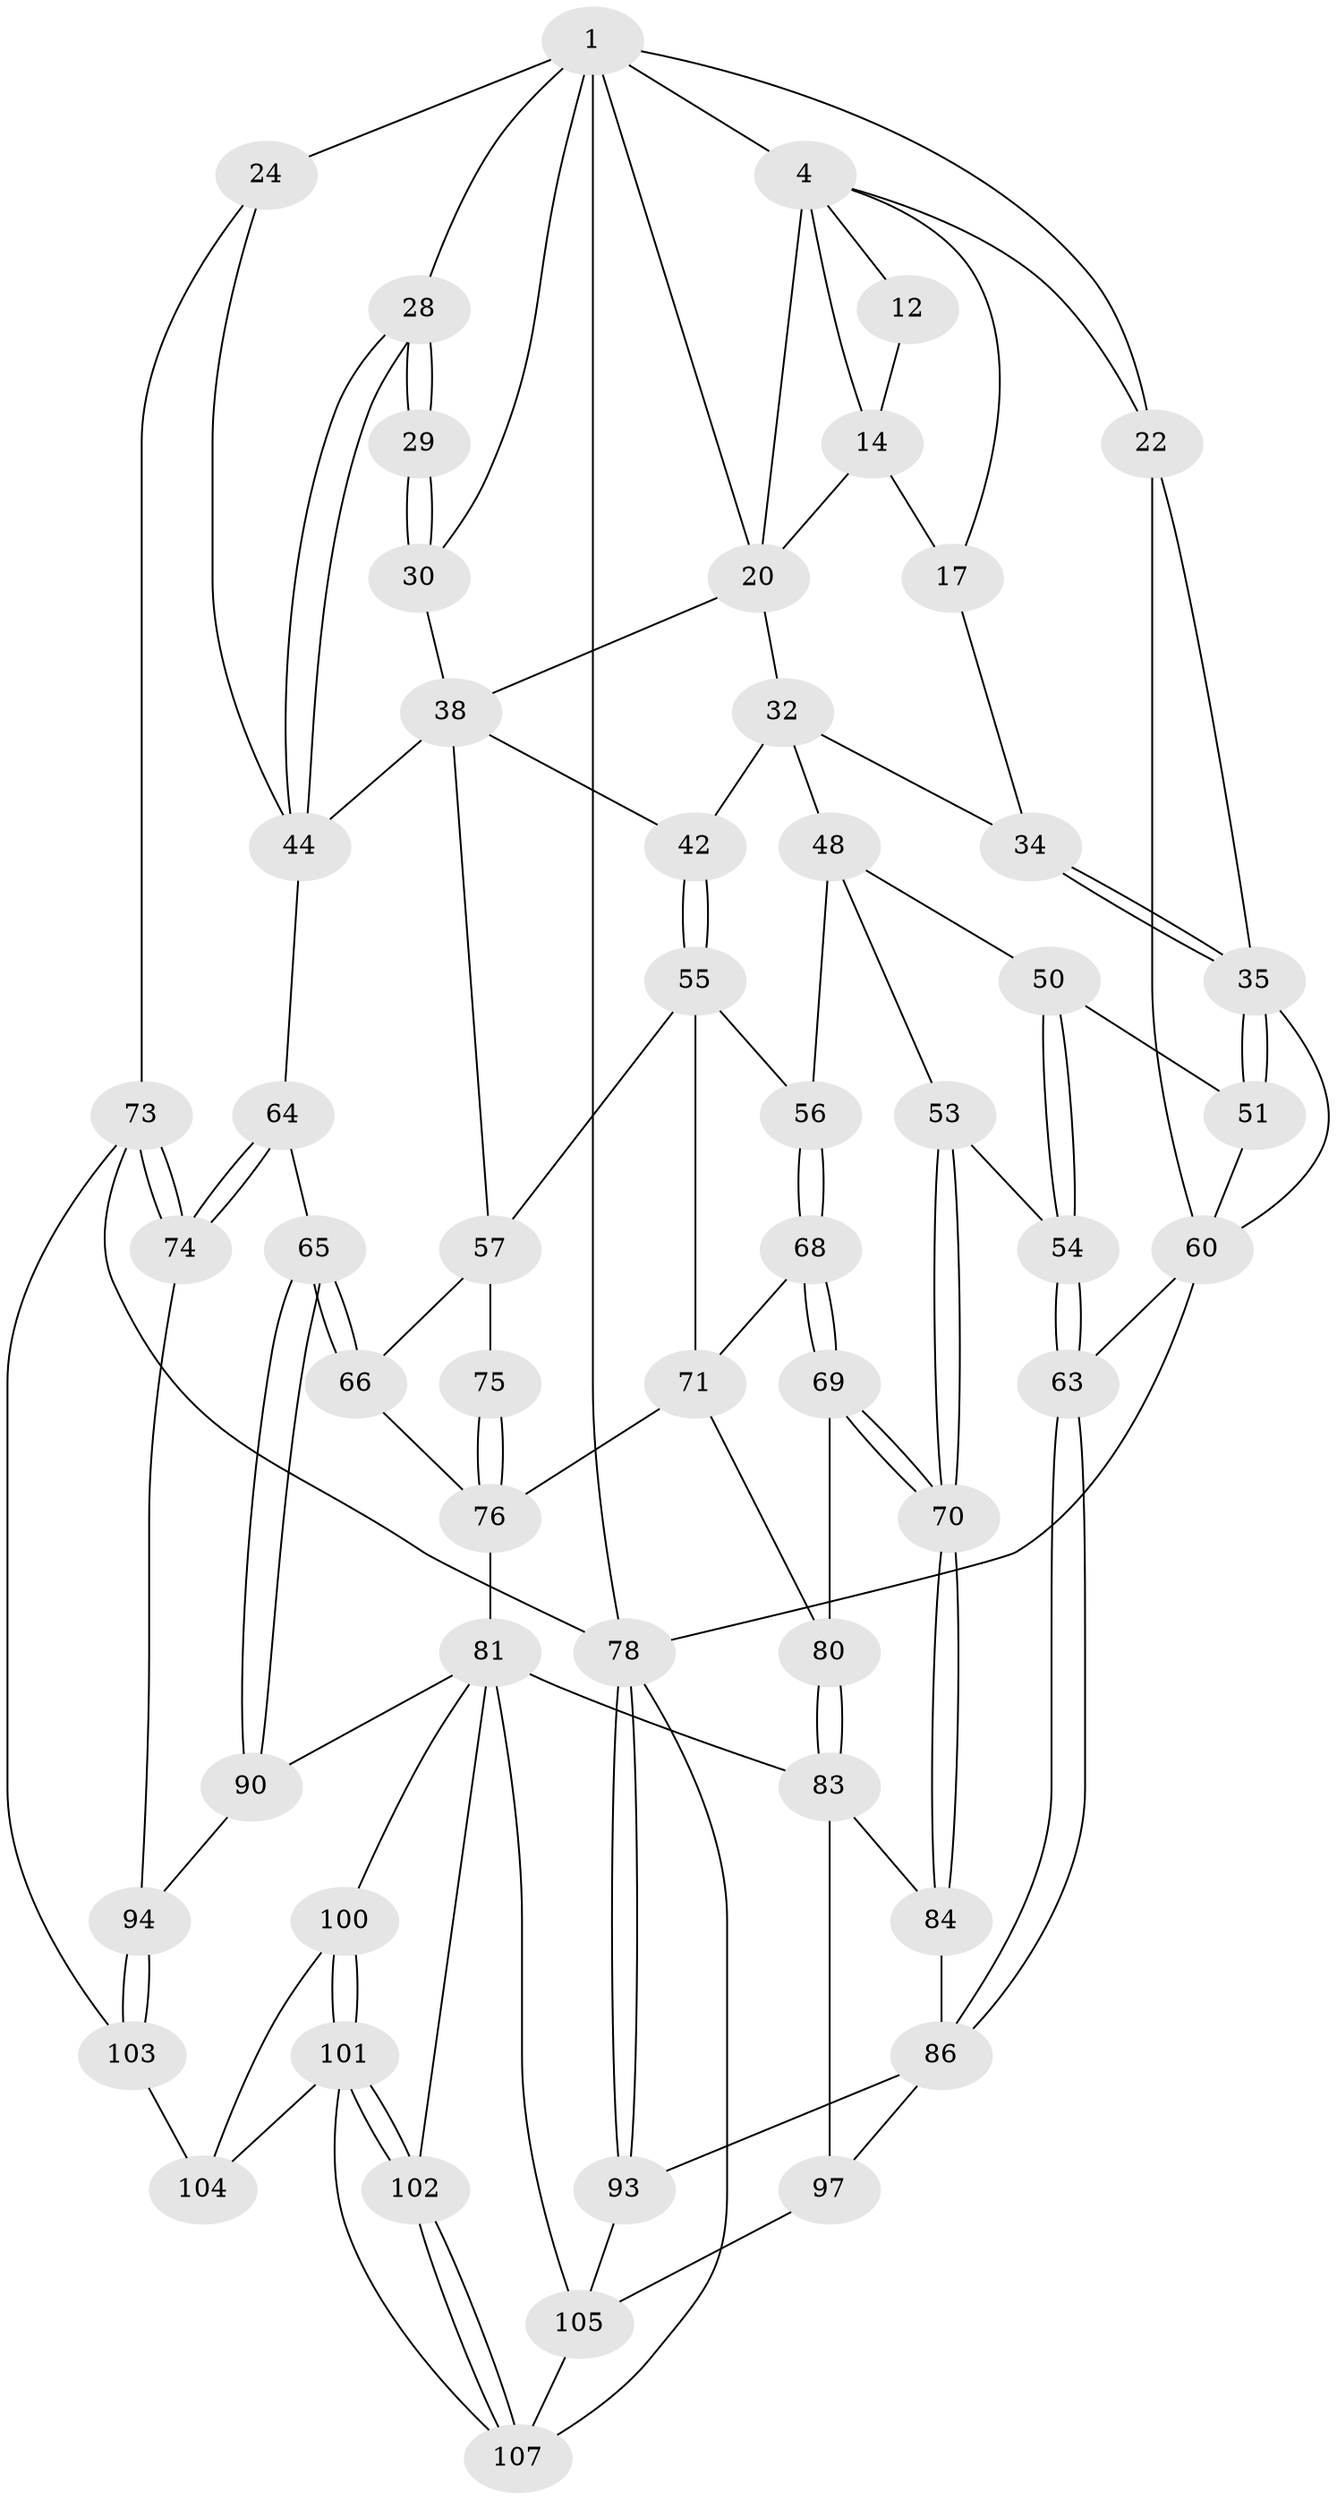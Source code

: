 // original degree distribution, {3: 0.02727272727272727, 5: 0.5909090909090909, 6: 0.19090909090909092, 4: 0.19090909090909092}
// Generated by graph-tools (version 1.1) at 2025/17/03/09/25 04:17:16]
// undirected, 55 vertices, 123 edges
graph export_dot {
graph [start="1"]
  node [color=gray90,style=filled];
  1 [pos="+1+0",super="+2+8"];
  4 [pos="+0+0",super="+10+5"];
  12 [pos="+0.28943912511768694+0.009693934469048324"];
  14 [pos="+0.37176445728090407+0.07550074482334508",super="+26+15"];
  17 [pos="+0.280413128295794+0.15399753141457315",super="+27"];
  20 [pos="+0.5952391360918107+0.025881340972313628",super="+40+21"];
  22 [pos="+0+0.025351176053081008",super="+23"];
  24 [pos="+1+0.07608628737619993",super="+46"];
  28 [pos="+0.9644559479982115+0.20149359148505558"];
  29 [pos="+0.9592559742430664+0.20075150131803599"];
  30 [pos="+0.7294524108071528+0.10988874372899392",super="+37"];
  32 [pos="+0.39332787173085654+0.2604174674797809",super="+33+41"];
  34 [pos="+0.24835448689889347+0.25971969953115265"];
  35 [pos="+0.19264728064563427+0.29755442795913944",super="+36"];
  38 [pos="+0.7779130547215954+0.34740616494949816",super="+39+45"];
  42 [pos="+0.5871449918794176+0.3713058731721435"];
  44 [pos="+0.874683424818059+0.3612733302375341",super="+47"];
  48 [pos="+0.43226743545325835+0.36023143809487634",super="+49+52"];
  50 [pos="+0.3256314026326626+0.4018710279129288"];
  51 [pos="+0.21161855024436454+0.354581302373222"];
  53 [pos="+0.3887673971848216+0.5060662465189493"];
  54 [pos="+0.3848170153079085+0.5052103065156587"];
  55 [pos="+0.5965763401857942+0.3995842019176904",super="+59"];
  56 [pos="+0.5036063623399258+0.4342969935208397"];
  57 [pos="+0.7725607124794028+0.3775453303301134",super="+58+67"];
  60 [pos="+0.014480756180255036+0.43049219996856",super="+62+61"];
  63 [pos="+0.19555225166564086+0.5590953923262676"];
  64 [pos="+0.9136096454717443+0.41272401817442833"];
  65 [pos="+0.8994980092475163+0.5900812929355882"];
  66 [pos="+0.880585076555226+0.5844720911726743"];
  68 [pos="+0.519120615844618+0.5123190583697046"];
  69 [pos="+0.499034267667088+0.5480043263814175"];
  70 [pos="+0.43609373121005474+0.5785799749854882"];
  71 [pos="+0.6517702234911394+0.48527394327466644",super="+72"];
  73 [pos="+1+0.6939063086869481",super="+88"];
  74 [pos="+1+0.6822831843751103"];
  75 [pos="+0.7666649455945087+0.5507529557463487"];
  76 [pos="+0.7771821804931787+0.5949629144921096",super="+77"];
  78 [pos="+0+0.7889606622452989",super="+79"];
  80 [pos="+0.5697109752867684+0.5830126220503878"];
  81 [pos="+0.682977763877642+0.6901463220439463",super="+91+82"];
  83 [pos="+0.5878334464713628+0.6827273608695242",super="+89"];
  84 [pos="+0.4342279643847494+0.6108252008108092",super="+85"];
  86 [pos="+0.18474995823626691+0.5965202208190625",super="+92"];
  90 [pos="+0.9945922335222324+0.6781471446725771"];
  93 [pos="+0.020496097459958947+0.7440372084852709"];
  94 [pos="+1+0.6796166912909207"];
  97 [pos="+0.36220709936007717+0.7907278548656816"];
  100 [pos="+0.796610378765048+0.8151976961601127"];
  101 [pos="+0.7204901302617366+0.9140399100352202",super="+109"];
  102 [pos="+0.6693720115500132+0.9512813914606788"];
  103 [pos="+0.9040319090869791+0.9083328397216136"];
  104 [pos="+0.8831077406075603+0.9062920654453104"];
  105 [pos="+0.3549674195618007+1",super="+106"];
  107 [pos="+0.610933408310416+1",super="+110+108"];
  1 -- 4 [weight=2];
  1 -- 22;
  1 -- 24 [weight=2];
  1 -- 78 [weight=2];
  1 -- 20;
  1 -- 28;
  1 -- 30;
  4 -- 17;
  4 -- 22;
  4 -- 12;
  4 -- 14 [weight=2];
  4 -- 20;
  12 -- 14;
  14 -- 17 [weight=2];
  14 -- 20;
  17 -- 34;
  20 -- 38;
  20 -- 32 [weight=2];
  22 -- 35;
  22 -- 60;
  24 -- 73;
  24 -- 44;
  28 -- 29;
  28 -- 29;
  28 -- 44;
  28 -- 44;
  29 -- 30 [weight=2];
  29 -- 30;
  30 -- 38;
  32 -- 34;
  32 -- 48 [weight=2];
  32 -- 42;
  34 -- 35;
  34 -- 35;
  35 -- 51;
  35 -- 51;
  35 -- 60;
  38 -- 42;
  38 -- 57;
  38 -- 44;
  42 -- 55;
  42 -- 55;
  44 -- 64;
  48 -- 50;
  48 -- 56;
  48 -- 53;
  50 -- 51;
  50 -- 54;
  50 -- 54;
  51 -- 60;
  53 -- 54;
  53 -- 70;
  53 -- 70;
  54 -- 63;
  54 -- 63;
  55 -- 56;
  55 -- 57;
  55 -- 71;
  56 -- 68;
  56 -- 68;
  57 -- 75 [weight=2];
  57 -- 66;
  60 -- 63;
  60 -- 78;
  63 -- 86;
  63 -- 86;
  64 -- 65;
  64 -- 74;
  64 -- 74;
  65 -- 66;
  65 -- 66;
  65 -- 90;
  65 -- 90;
  66 -- 76;
  68 -- 69;
  68 -- 69;
  68 -- 71;
  69 -- 70;
  69 -- 70;
  69 -- 80;
  70 -- 84;
  70 -- 84;
  71 -- 80;
  71 -- 76;
  73 -- 74;
  73 -- 74;
  73 -- 78;
  73 -- 103;
  74 -- 94;
  75 -- 76;
  75 -- 76;
  76 -- 81;
  78 -- 93;
  78 -- 93;
  78 -- 107 [weight=2];
  80 -- 83;
  80 -- 83;
  81 -- 90;
  81 -- 100;
  81 -- 105;
  81 -- 83 [weight=2];
  81 -- 102;
  83 -- 84 [weight=2];
  83 -- 97;
  84 -- 86;
  86 -- 97;
  86 -- 93;
  90 -- 94;
  93 -- 105;
  94 -- 103;
  94 -- 103;
  97 -- 105;
  100 -- 101;
  100 -- 101;
  100 -- 104;
  101 -- 102;
  101 -- 102;
  101 -- 104;
  101 -- 107;
  102 -- 107;
  102 -- 107;
  103 -- 104;
  105 -- 107;
}
